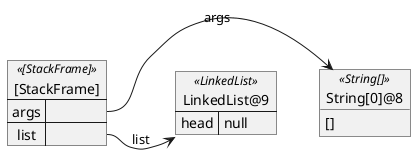 @startuml
map "[StackFrame]" as _0f07b6f2a31cbd2e26428c51e8660b0dffe6e352 <<[StackFrame]>> {
  args =>
  list =>
}
object "String[0]@8" as _482d9dec6ff954d68d94793f765be61dbc59cb47 <<String[]>> {
  []
}
map "LinkedList@9" as _7f72fde5bcfbd3fa5f2426e64a749e253c7dc602 <<LinkedList>> {
  head => null
}
_0f07b6f2a31cbd2e26428c51e8660b0dffe6e352::args => _482d9dec6ff954d68d94793f765be61dbc59cb47 : args
_0f07b6f2a31cbd2e26428c51e8660b0dffe6e352::list => _7f72fde5bcfbd3fa5f2426e64a749e253c7dc602 : list
@enduml
